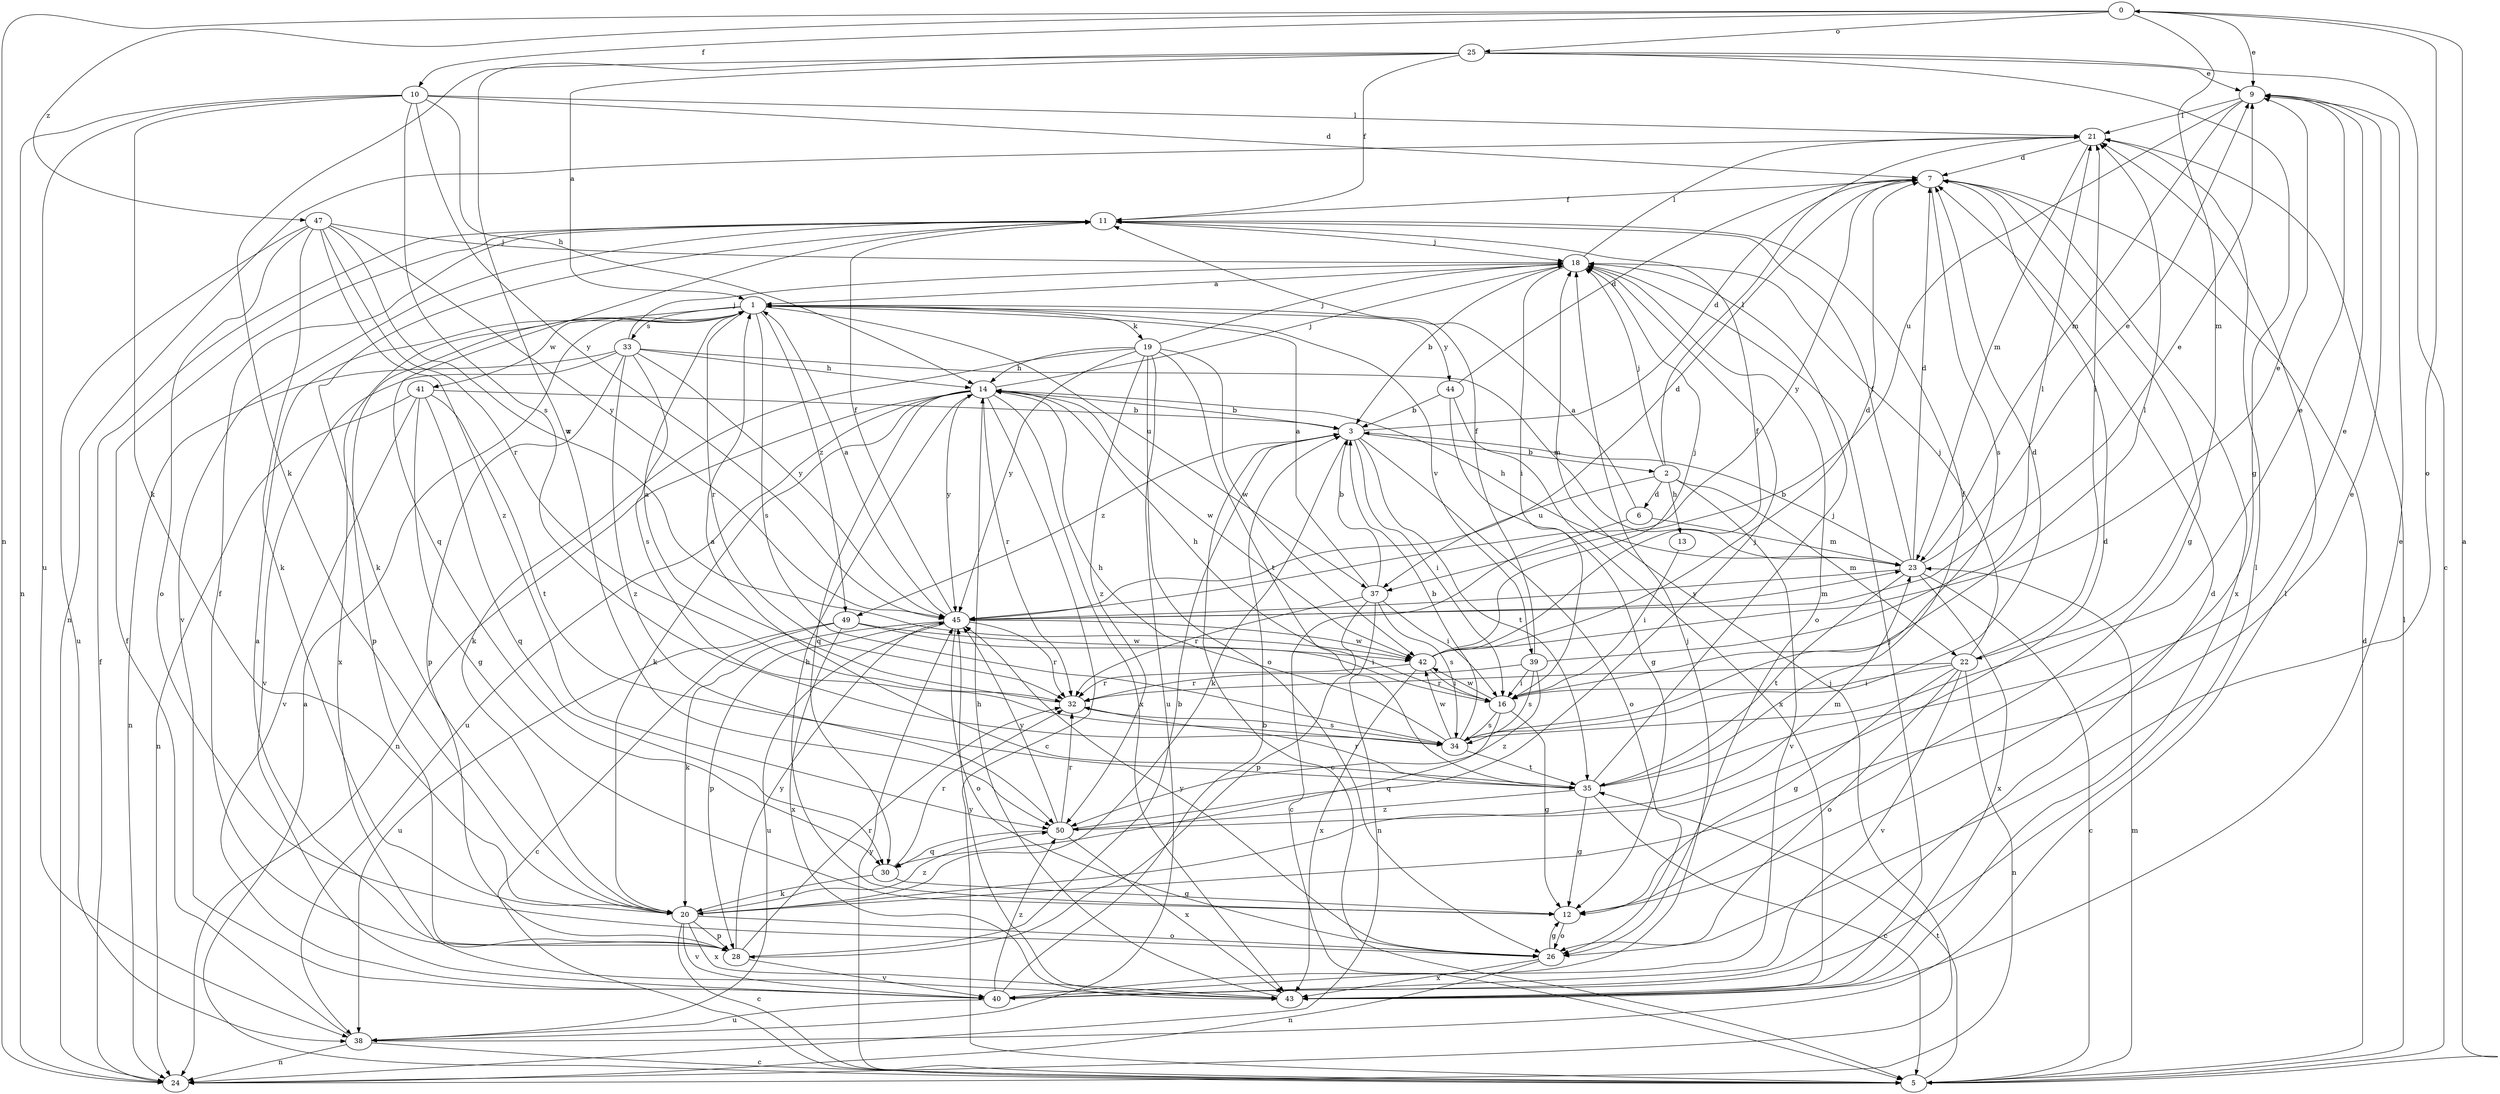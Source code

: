 strict digraph  {
0;
1;
2;
3;
5;
6;
7;
9;
10;
11;
12;
13;
14;
16;
18;
19;
20;
21;
22;
23;
24;
25;
26;
28;
30;
32;
33;
34;
35;
37;
38;
39;
40;
41;
42;
43;
44;
45;
47;
49;
50;
0 -> 9  [label=e];
0 -> 10  [label=f];
0 -> 22  [label=m];
0 -> 24  [label=n];
0 -> 25  [label=o];
0 -> 26  [label=o];
0 -> 47  [label=z];
1 -> 19  [label=k];
1 -> 28  [label=p];
1 -> 32  [label=r];
1 -> 33  [label=s];
1 -> 34  [label=s];
1 -> 37  [label=u];
1 -> 39  [label=v];
1 -> 41  [label=w];
1 -> 43  [label=x];
1 -> 44  [label=y];
1 -> 49  [label=z];
2 -> 6  [label=d];
2 -> 13  [label=h];
2 -> 18  [label=j];
2 -> 21  [label=l];
2 -> 22  [label=m];
2 -> 37  [label=u];
2 -> 40  [label=v];
3 -> 2  [label=b];
3 -> 5  [label=c];
3 -> 7  [label=d];
3 -> 16  [label=i];
3 -> 20  [label=k];
3 -> 26  [label=o];
3 -> 35  [label=t];
3 -> 49  [label=z];
5 -> 0  [label=a];
5 -> 1  [label=a];
5 -> 7  [label=d];
5 -> 21  [label=l];
5 -> 23  [label=m];
5 -> 35  [label=t];
5 -> 45  [label=y];
6 -> 1  [label=a];
6 -> 5  [label=c];
6 -> 23  [label=m];
7 -> 11  [label=f];
7 -> 12  [label=g];
7 -> 34  [label=s];
7 -> 43  [label=x];
7 -> 45  [label=y];
9 -> 21  [label=l];
9 -> 23  [label=m];
9 -> 37  [label=u];
10 -> 7  [label=d];
10 -> 14  [label=h];
10 -> 20  [label=k];
10 -> 21  [label=l];
10 -> 24  [label=n];
10 -> 34  [label=s];
10 -> 38  [label=u];
10 -> 45  [label=y];
11 -> 18  [label=j];
11 -> 20  [label=k];
11 -> 30  [label=q];
11 -> 40  [label=v];
12 -> 14  [label=h];
12 -> 26  [label=o];
13 -> 16  [label=i];
14 -> 3  [label=b];
14 -> 5  [label=c];
14 -> 18  [label=j];
14 -> 20  [label=k];
14 -> 24  [label=n];
14 -> 30  [label=q];
14 -> 32  [label=r];
14 -> 38  [label=u];
14 -> 42  [label=w];
14 -> 43  [label=x];
14 -> 45  [label=y];
16 -> 12  [label=g];
16 -> 14  [label=h];
16 -> 21  [label=l];
16 -> 30  [label=q];
16 -> 34  [label=s];
16 -> 42  [label=w];
18 -> 1  [label=a];
18 -> 3  [label=b];
18 -> 16  [label=i];
18 -> 21  [label=l];
18 -> 26  [label=o];
19 -> 14  [label=h];
19 -> 18  [label=j];
19 -> 20  [label=k];
19 -> 26  [label=o];
19 -> 35  [label=t];
19 -> 38  [label=u];
19 -> 42  [label=w];
19 -> 45  [label=y];
19 -> 50  [label=z];
20 -> 5  [label=c];
20 -> 7  [label=d];
20 -> 9  [label=e];
20 -> 26  [label=o];
20 -> 28  [label=p];
20 -> 40  [label=v];
20 -> 43  [label=x];
20 -> 50  [label=z];
21 -> 7  [label=d];
21 -> 23  [label=m];
21 -> 24  [label=n];
22 -> 12  [label=g];
22 -> 16  [label=i];
22 -> 18  [label=j];
22 -> 21  [label=l];
22 -> 24  [label=n];
22 -> 26  [label=o];
22 -> 32  [label=r];
22 -> 40  [label=v];
23 -> 3  [label=b];
23 -> 5  [label=c];
23 -> 7  [label=d];
23 -> 9  [label=e];
23 -> 11  [label=f];
23 -> 14  [label=h];
23 -> 35  [label=t];
23 -> 43  [label=x];
23 -> 45  [label=y];
24 -> 11  [label=f];
24 -> 18  [label=j];
25 -> 1  [label=a];
25 -> 5  [label=c];
25 -> 9  [label=e];
25 -> 11  [label=f];
25 -> 12  [label=g];
25 -> 20  [label=k];
25 -> 50  [label=z];
26 -> 12  [label=g];
26 -> 24  [label=n];
26 -> 43  [label=x];
26 -> 45  [label=y];
28 -> 1  [label=a];
28 -> 3  [label=b];
28 -> 11  [label=f];
28 -> 32  [label=r];
28 -> 40  [label=v];
28 -> 45  [label=y];
30 -> 12  [label=g];
30 -> 20  [label=k];
30 -> 32  [label=r];
32 -> 1  [label=a];
32 -> 34  [label=s];
33 -> 14  [label=h];
33 -> 18  [label=j];
33 -> 23  [label=m];
33 -> 24  [label=n];
33 -> 28  [label=p];
33 -> 34  [label=s];
33 -> 40  [label=v];
33 -> 45  [label=y];
33 -> 50  [label=z];
34 -> 3  [label=b];
34 -> 7  [label=d];
34 -> 9  [label=e];
34 -> 14  [label=h];
34 -> 35  [label=t];
34 -> 42  [label=w];
35 -> 1  [label=a];
35 -> 5  [label=c];
35 -> 9  [label=e];
35 -> 11  [label=f];
35 -> 12  [label=g];
35 -> 18  [label=j];
35 -> 32  [label=r];
35 -> 50  [label=z];
37 -> 1  [label=a];
37 -> 3  [label=b];
37 -> 16  [label=i];
37 -> 24  [label=n];
37 -> 28  [label=p];
37 -> 32  [label=r];
37 -> 34  [label=s];
38 -> 5  [label=c];
38 -> 11  [label=f];
38 -> 21  [label=l];
38 -> 24  [label=n];
39 -> 11  [label=f];
39 -> 16  [label=i];
39 -> 21  [label=l];
39 -> 32  [label=r];
39 -> 34  [label=s];
39 -> 50  [label=z];
40 -> 3  [label=b];
40 -> 7  [label=d];
40 -> 18  [label=j];
40 -> 21  [label=l];
40 -> 38  [label=u];
40 -> 50  [label=z];
41 -> 3  [label=b];
41 -> 12  [label=g];
41 -> 24  [label=n];
41 -> 30  [label=q];
41 -> 35  [label=t];
41 -> 40  [label=v];
42 -> 7  [label=d];
42 -> 9  [label=e];
42 -> 11  [label=f];
42 -> 16  [label=i];
42 -> 18  [label=j];
42 -> 32  [label=r];
42 -> 43  [label=x];
43 -> 9  [label=e];
43 -> 14  [label=h];
43 -> 18  [label=j];
43 -> 45  [label=y];
44 -> 3  [label=b];
44 -> 7  [label=d];
44 -> 12  [label=g];
44 -> 43  [label=x];
45 -> 1  [label=a];
45 -> 7  [label=d];
45 -> 9  [label=e];
45 -> 11  [label=f];
45 -> 20  [label=k];
45 -> 23  [label=m];
45 -> 26  [label=o];
45 -> 28  [label=p];
45 -> 32  [label=r];
45 -> 38  [label=u];
45 -> 42  [label=w];
47 -> 18  [label=j];
47 -> 20  [label=k];
47 -> 26  [label=o];
47 -> 32  [label=r];
47 -> 38  [label=u];
47 -> 42  [label=w];
47 -> 45  [label=y];
47 -> 50  [label=z];
49 -> 5  [label=c];
49 -> 16  [label=i];
49 -> 38  [label=u];
49 -> 42  [label=w];
49 -> 43  [label=x];
50 -> 18  [label=j];
50 -> 23  [label=m];
50 -> 30  [label=q];
50 -> 32  [label=r];
50 -> 43  [label=x];
50 -> 45  [label=y];
}
